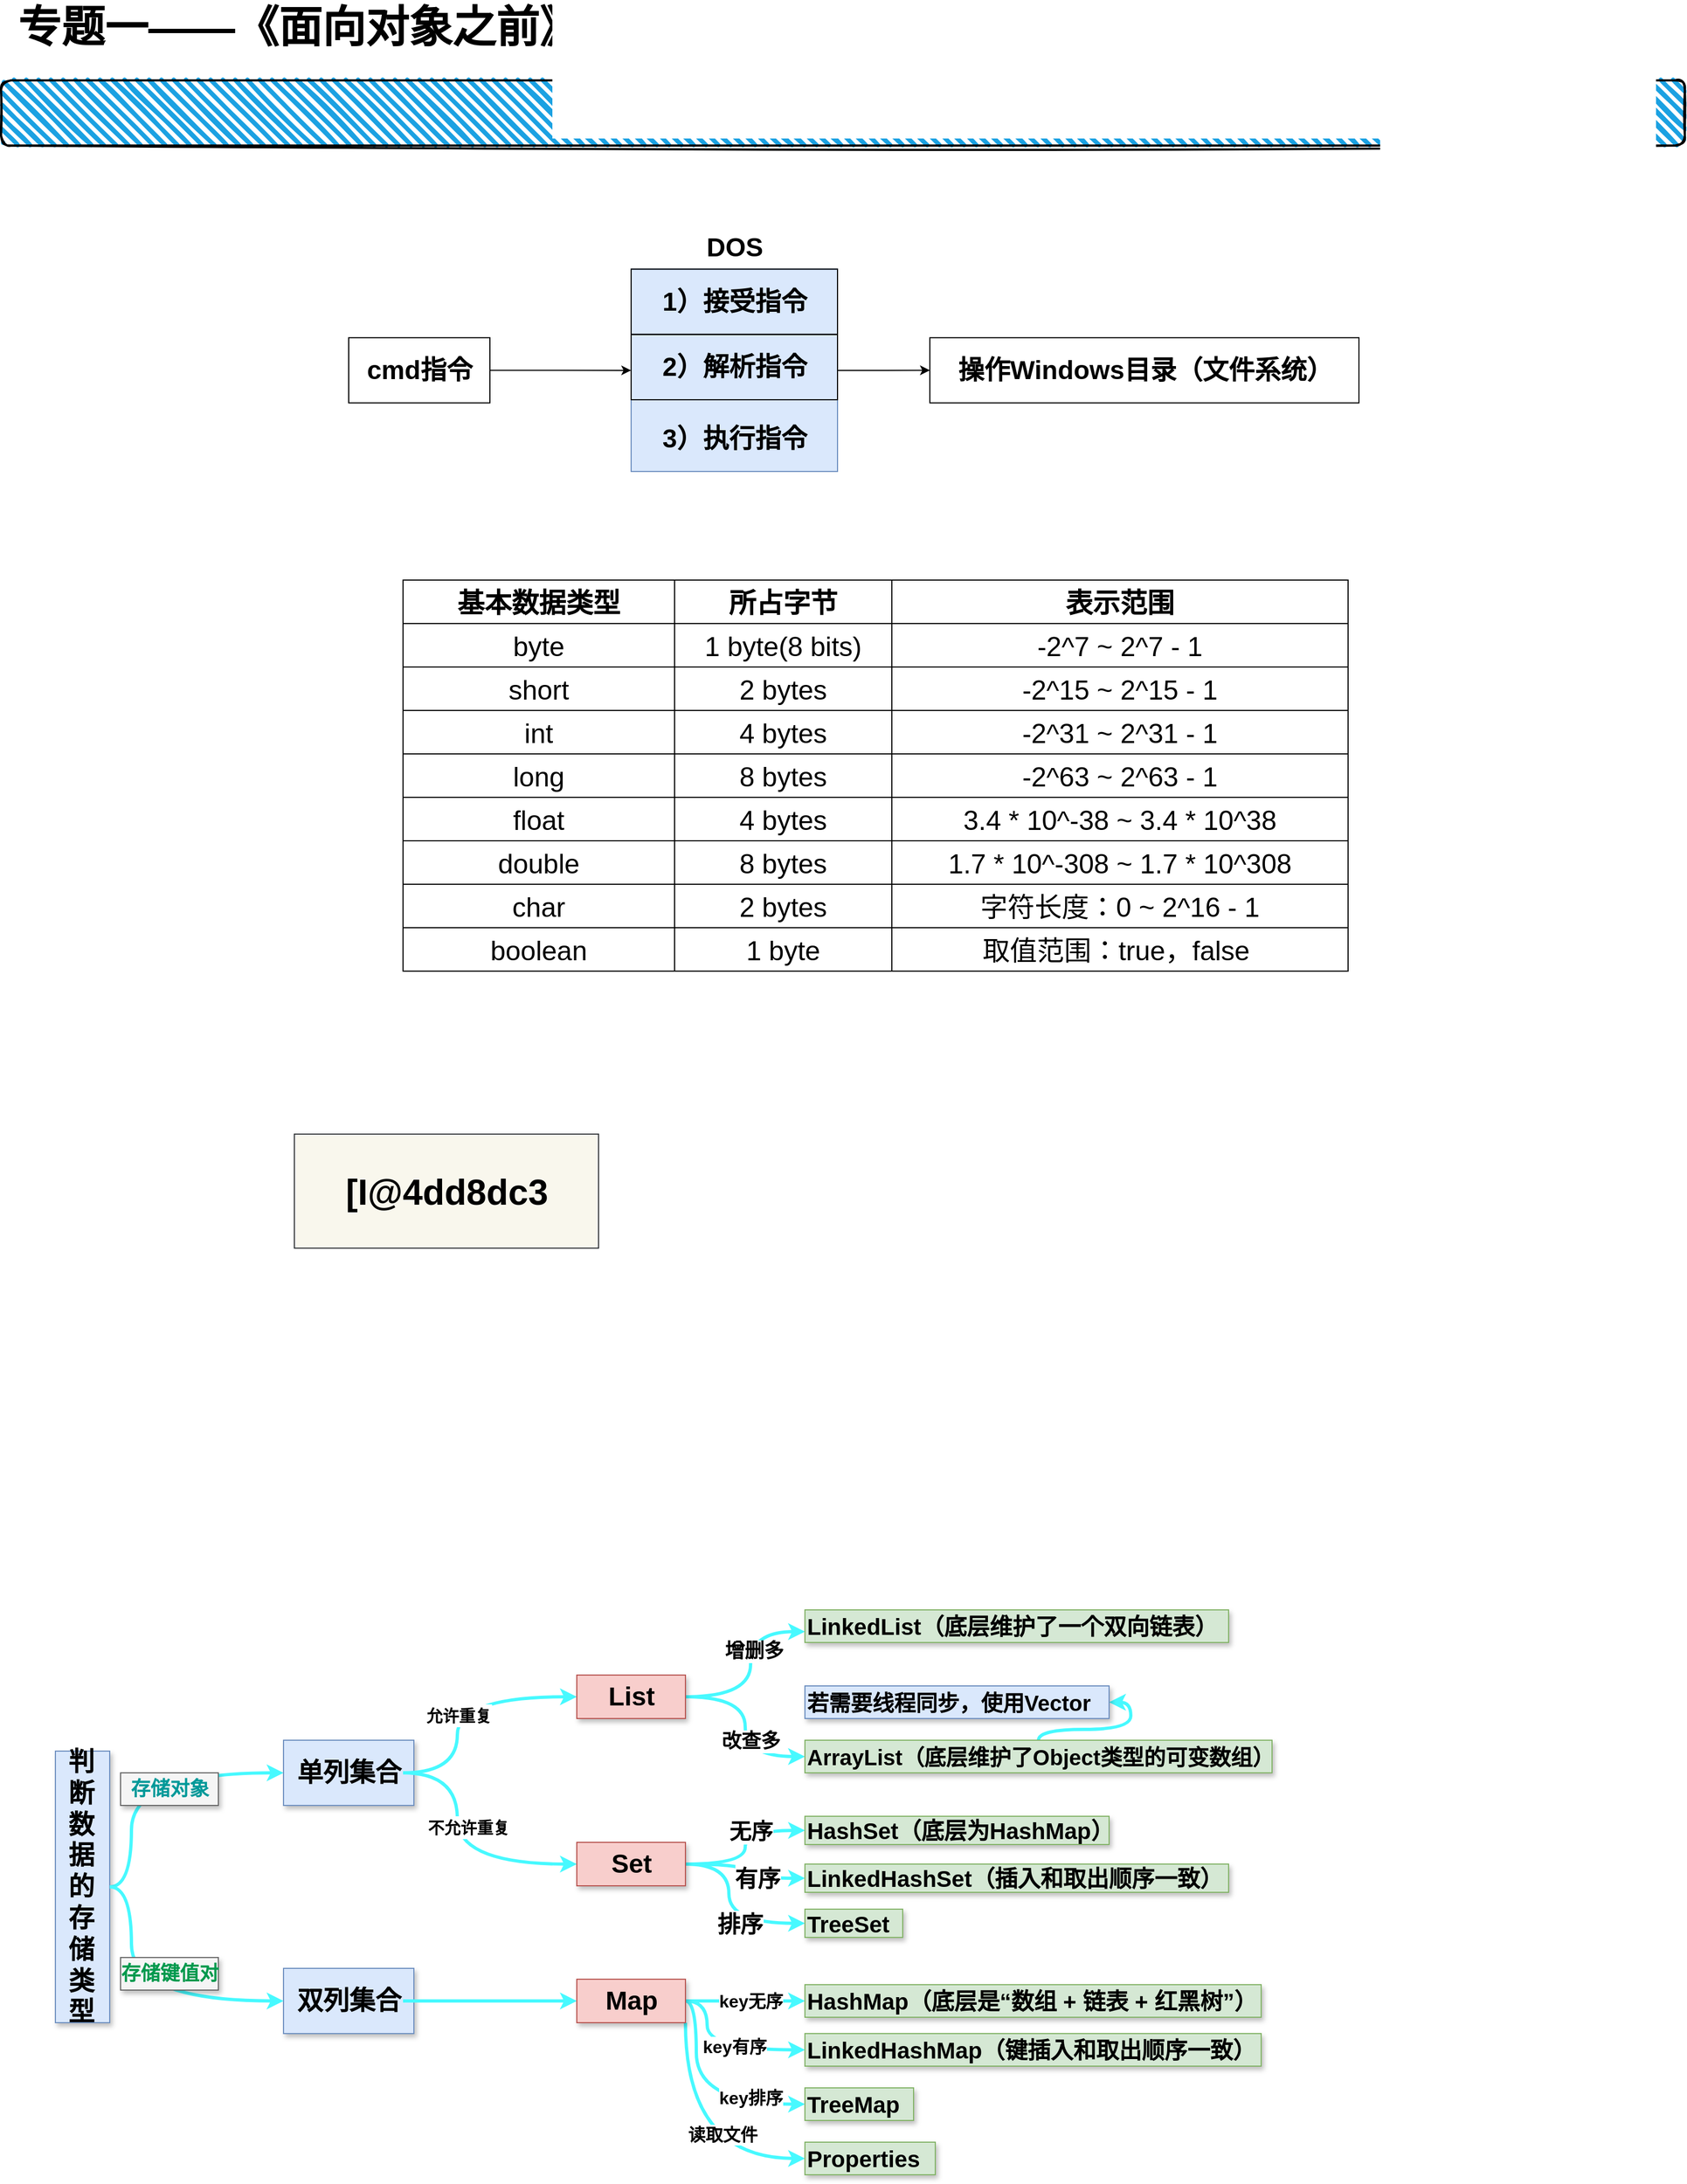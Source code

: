 <mxfile version="13.3.6" type="device"><diagram id="t_K1zktTjPIeY6mSEjCS" name="第 1 页"><mxGraphModel dx="1883" dy="1296" grid="0" gridSize="35" guides="1" tooltips="1" connect="1" arrows="1" fold="1" page="0" pageScale="1" pageWidth="1169" pageHeight="827" background="#ffffff" math="0" shadow="0"><root><mxCell id="0"/><mxCell id="1" parent="0"/><mxCell id="loKvxlCEwGzuTpM9QevA-4" value="" style="edgeStyle=orthogonalEdgeStyle;rounded=0;orthogonalLoop=1;jettySize=auto;html=1;" parent="1" source="loKvxlCEwGzuTpM9QevA-2" target="loKvxlCEwGzuTpM9QevA-3" edge="1"><mxGeometry relative="1" as="geometry"/></mxCell><mxCell id="loKvxlCEwGzuTpM9QevA-2" value="cmd指令" style="text;fillColor=none;html=1;fontSize=24;fontStyle=1;verticalAlign=middle;align=center;rounded=0;strokeColor=#000000;" parent="1" vertex="1"><mxGeometry x="50" y="246.88" width="130" height="60" as="geometry"/></mxCell><mxCell id="loKvxlCEwGzuTpM9QevA-14" value="" style="edgeStyle=orthogonalEdgeStyle;rounded=0;orthogonalLoop=1;jettySize=auto;html=1;" parent="1" source="loKvxlCEwGzuTpM9QevA-3" target="loKvxlCEwGzuTpM9QevA-13" edge="1"><mxGeometry relative="1" as="geometry"/></mxCell><mxCell id="loKvxlCEwGzuTpM9QevA-3" value="" style="text;fillColor=#dae8fc;html=1;fontSize=24;fontStyle=1;verticalAlign=middle;align=center;rounded=0;strokeColor=#6c8ebf;" parent="1" vertex="1"><mxGeometry x="310" y="183.75" width="190" height="186.25" as="geometry"/></mxCell><mxCell id="loKvxlCEwGzuTpM9QevA-13" value="操作Windows目录（文件系统）" style="text;fillColor=none;html=1;fontSize=24;fontStyle=1;verticalAlign=middle;align=center;rounded=0;strokeColor=#000000;" parent="1" vertex="1"><mxGeometry x="585" y="246.88" width="395" height="60" as="geometry"/></mxCell><mxCell id="loKvxlCEwGzuTpM9QevA-5" value="DOS" style="text;strokeColor=none;html=1;fontSize=24;fontStyle=1;verticalAlign=middle;align=center;rounded=0;labelBackgroundColor=#ffffff;" parent="1" vertex="1"><mxGeometry x="355" y="143.75" width="100" height="40" as="geometry"/></mxCell><mxCell id="loKvxlCEwGzuTpM9QevA-6" value="" style="rounded=0;whiteSpace=wrap;html=1;strokeColor=#000000;fillColor=none;" parent="1" vertex="1"><mxGeometry x="310" y="183.75" width="190" height="60" as="geometry"/></mxCell><mxCell id="loKvxlCEwGzuTpM9QevA-9" value="" style="rounded=0;whiteSpace=wrap;html=1;strokeColor=#000000;fillColor=none;" parent="1" vertex="1"><mxGeometry x="310" y="244" width="190" height="60" as="geometry"/></mxCell><mxCell id="loKvxlCEwGzuTpM9QevA-10" value="1）接受指令" style="text;strokeColor=none;html=1;fontSize=24;fontStyle=1;verticalAlign=middle;align=center;rounded=0;" parent="1" vertex="1"><mxGeometry x="330" y="193.75" width="150" height="40" as="geometry"/></mxCell><mxCell id="loKvxlCEwGzuTpM9QevA-11" value="2）解析指令" style="text;strokeColor=none;html=1;fontSize=24;fontStyle=1;verticalAlign=middle;align=center;rounded=0;" parent="1" vertex="1"><mxGeometry x="330" y="254" width="150" height="40" as="geometry"/></mxCell><mxCell id="loKvxlCEwGzuTpM9QevA-12" value="3）执行指令" style="text;strokeColor=none;html=1;fontSize=24;fontStyle=1;verticalAlign=middle;align=center;rounded=0;" parent="1" vertex="1"><mxGeometry x="330" y="320" width="150" height="40" as="geometry"/></mxCell><mxCell id="gzeoQ_sDqy0WENIaZlR--1" value="" style="rounded=1;whiteSpace=wrap;html=1;strokeWidth=2;fillWeight=4;hachureGap=8;hachureAngle=45;fillColor=#1ba1e2;sketch=1;labelBackgroundColor=#ffffff;" parent="1" vertex="1"><mxGeometry x="-270" y="10" width="1550" height="60" as="geometry"/></mxCell><mxCell id="gzeoQ_sDqy0WENIaZlR--2" value="专题一——《面向对象之前》" style="text;strokeColor=none;fillColor=none;html=1;fontSize=40;fontStyle=1;verticalAlign=middle;align=center;labelBackgroundColor=#ffffff;" parent="1" vertex="1"><mxGeometry x="-180" y="-60" width="370" height="40" as="geometry"/></mxCell><mxCell id="gzeoQ_sDqy0WENIaZlR--3" value="" style="shape=table;html=1;whiteSpace=wrap;startSize=0;container=1;collapsible=0;childLayout=tableLayout;fontSize=25;" parent="1" vertex="1"><mxGeometry x="100" y="470" width="870" height="360" as="geometry"/></mxCell><mxCell id="gzeoQ_sDqy0WENIaZlR--4" value="" style="shape=partialRectangle;html=1;whiteSpace=wrap;collapsible=0;dropTarget=0;pointerEvents=0;fillColor=none;top=0;left=0;bottom=0;right=0;points=[[0,0.5],[1,0.5]];portConstraint=eastwest;fontSize=25;" parent="gzeoQ_sDqy0WENIaZlR--3" vertex="1"><mxGeometry width="870" height="40" as="geometry"/></mxCell><mxCell id="gzeoQ_sDqy0WENIaZlR--5" value="基本数据类型" style="shape=partialRectangle;html=1;whiteSpace=wrap;connectable=0;overflow=hidden;fillColor=none;top=0;left=0;bottom=0;right=0;fontSize=25;fontStyle=1" parent="gzeoQ_sDqy0WENIaZlR--4" vertex="1"><mxGeometry width="250" height="40" as="geometry"/></mxCell><mxCell id="gzeoQ_sDqy0WENIaZlR--6" value="所占字节" style="shape=partialRectangle;html=1;whiteSpace=wrap;connectable=0;overflow=hidden;fillColor=none;top=0;left=0;bottom=0;right=0;fontSize=25;fontStyle=1" parent="gzeoQ_sDqy0WENIaZlR--4" vertex="1"><mxGeometry x="250" width="200" height="40" as="geometry"/></mxCell><mxCell id="gzeoQ_sDqy0WENIaZlR--7" value="表示范围" style="shape=partialRectangle;html=1;whiteSpace=wrap;connectable=0;overflow=hidden;fillColor=none;top=0;left=0;bottom=0;right=0;fontSize=25;fontStyle=1" parent="gzeoQ_sDqy0WENIaZlR--4" vertex="1"><mxGeometry x="450" width="420" height="40" as="geometry"/></mxCell><mxCell id="gzeoQ_sDqy0WENIaZlR--8" value="" style="shape=partialRectangle;html=1;whiteSpace=wrap;collapsible=0;dropTarget=0;pointerEvents=0;fillColor=none;top=0;left=0;bottom=0;right=0;points=[[0,0.5],[1,0.5]];portConstraint=eastwest;fontSize=25;" parent="gzeoQ_sDqy0WENIaZlR--3" vertex="1"><mxGeometry y="40" width="870" height="40" as="geometry"/></mxCell><mxCell id="gzeoQ_sDqy0WENIaZlR--9" value="byte" style="shape=partialRectangle;html=1;whiteSpace=wrap;connectable=0;overflow=hidden;fillColor=none;top=0;left=0;bottom=0;right=0;fontSize=25;" parent="gzeoQ_sDqy0WENIaZlR--8" vertex="1"><mxGeometry width="250" height="40" as="geometry"/></mxCell><mxCell id="gzeoQ_sDqy0WENIaZlR--10" value="1 byte(8 bits)" style="shape=partialRectangle;html=1;whiteSpace=wrap;connectable=0;overflow=hidden;fillColor=none;top=0;left=0;bottom=0;right=0;fontSize=25;" parent="gzeoQ_sDqy0WENIaZlR--8" vertex="1"><mxGeometry x="250" width="200" height="40" as="geometry"/></mxCell><mxCell id="gzeoQ_sDqy0WENIaZlR--11" value="-2^7 ~ 2^7 - 1" style="shape=partialRectangle;html=1;whiteSpace=wrap;connectable=0;overflow=hidden;fillColor=none;top=0;left=0;bottom=0;right=0;fontSize=25;" parent="gzeoQ_sDqy0WENIaZlR--8" vertex="1"><mxGeometry x="450" width="420" height="40" as="geometry"/></mxCell><mxCell id="gzeoQ_sDqy0WENIaZlR--12" value="" style="shape=partialRectangle;html=1;whiteSpace=wrap;collapsible=0;dropTarget=0;pointerEvents=0;fillColor=none;top=0;left=0;bottom=0;right=0;points=[[0,0.5],[1,0.5]];portConstraint=eastwest;fontSize=25;" parent="gzeoQ_sDqy0WENIaZlR--3" vertex="1"><mxGeometry y="80" width="870" height="40" as="geometry"/></mxCell><mxCell id="gzeoQ_sDqy0WENIaZlR--13" value="short" style="shape=partialRectangle;html=1;whiteSpace=wrap;connectable=0;overflow=hidden;fillColor=none;top=0;left=0;bottom=0;right=0;fontSize=25;" parent="gzeoQ_sDqy0WENIaZlR--12" vertex="1"><mxGeometry width="250" height="40" as="geometry"/></mxCell><mxCell id="gzeoQ_sDqy0WENIaZlR--14" value="2 bytes" style="shape=partialRectangle;html=1;whiteSpace=wrap;connectable=0;overflow=hidden;fillColor=none;top=0;left=0;bottom=0;right=0;fontSize=25;" parent="gzeoQ_sDqy0WENIaZlR--12" vertex="1"><mxGeometry x="250" width="200" height="40" as="geometry"/></mxCell><mxCell id="gzeoQ_sDqy0WENIaZlR--15" value="&lt;span&gt;-2^15 ~ 2^15 - 1&lt;/span&gt;" style="shape=partialRectangle;html=1;whiteSpace=wrap;connectable=0;overflow=hidden;fillColor=none;top=0;left=0;bottom=0;right=0;fontSize=25;" parent="gzeoQ_sDqy0WENIaZlR--12" vertex="1"><mxGeometry x="450" width="420" height="40" as="geometry"/></mxCell><mxCell id="gzeoQ_sDqy0WENIaZlR--16" value="" style="shape=partialRectangle;html=1;whiteSpace=wrap;collapsible=0;dropTarget=0;pointerEvents=0;fillColor=none;top=0;left=0;bottom=0;right=0;points=[[0,0.5],[1,0.5]];portConstraint=eastwest;fontSize=25;" parent="gzeoQ_sDqy0WENIaZlR--3" vertex="1"><mxGeometry y="120" width="870" height="40" as="geometry"/></mxCell><mxCell id="gzeoQ_sDqy0WENIaZlR--17" value="int" style="shape=partialRectangle;html=1;whiteSpace=wrap;connectable=0;overflow=hidden;fillColor=none;top=0;left=0;bottom=0;right=0;fontSize=25;" parent="gzeoQ_sDqy0WENIaZlR--16" vertex="1"><mxGeometry width="250" height="40" as="geometry"/></mxCell><mxCell id="gzeoQ_sDqy0WENIaZlR--18" value="4 bytes" style="shape=partialRectangle;html=1;whiteSpace=wrap;connectable=0;overflow=hidden;fillColor=none;top=0;left=0;bottom=0;right=0;fontSize=25;" parent="gzeoQ_sDqy0WENIaZlR--16" vertex="1"><mxGeometry x="250" width="200" height="40" as="geometry"/></mxCell><mxCell id="gzeoQ_sDqy0WENIaZlR--19" value="&lt;span&gt;-2^31 ~ 2^31 - 1&lt;/span&gt;" style="shape=partialRectangle;html=1;whiteSpace=wrap;connectable=0;overflow=hidden;fillColor=none;top=0;left=0;bottom=0;right=0;fontSize=25;" parent="gzeoQ_sDqy0WENIaZlR--16" vertex="1"><mxGeometry x="450" width="420" height="40" as="geometry"/></mxCell><mxCell id="gzeoQ_sDqy0WENIaZlR--20" value="" style="shape=partialRectangle;html=1;whiteSpace=wrap;collapsible=0;dropTarget=0;pointerEvents=0;fillColor=none;top=0;left=0;bottom=0;right=0;points=[[0,0.5],[1,0.5]];portConstraint=eastwest;fontSize=25;" parent="gzeoQ_sDqy0WENIaZlR--3" vertex="1"><mxGeometry y="160" width="870" height="40" as="geometry"/></mxCell><mxCell id="gzeoQ_sDqy0WENIaZlR--21" value="long" style="shape=partialRectangle;html=1;whiteSpace=wrap;connectable=0;overflow=hidden;fillColor=none;top=0;left=0;bottom=0;right=0;fontSize=25;" parent="gzeoQ_sDqy0WENIaZlR--20" vertex="1"><mxGeometry width="250" height="40" as="geometry"/></mxCell><mxCell id="gzeoQ_sDqy0WENIaZlR--22" value="8 bytes" style="shape=partialRectangle;html=1;whiteSpace=wrap;connectable=0;overflow=hidden;fillColor=none;top=0;left=0;bottom=0;right=0;fontSize=25;" parent="gzeoQ_sDqy0WENIaZlR--20" vertex="1"><mxGeometry x="250" width="200" height="40" as="geometry"/></mxCell><mxCell id="gzeoQ_sDqy0WENIaZlR--23" value="&lt;span&gt;-2^63 ~ 2^63 - 1&lt;/span&gt;" style="shape=partialRectangle;html=1;whiteSpace=wrap;connectable=0;overflow=hidden;fillColor=none;top=0;left=0;bottom=0;right=0;fontSize=25;" parent="gzeoQ_sDqy0WENIaZlR--20" vertex="1"><mxGeometry x="450" width="420" height="40" as="geometry"/></mxCell><mxCell id="gzeoQ_sDqy0WENIaZlR--24" value="" style="shape=partialRectangle;html=1;whiteSpace=wrap;collapsible=0;dropTarget=0;pointerEvents=0;fillColor=none;top=0;left=0;bottom=0;right=0;points=[[0,0.5],[1,0.5]];portConstraint=eastwest;fontSize=25;" parent="gzeoQ_sDqy0WENIaZlR--3" vertex="1"><mxGeometry y="200" width="870" height="40" as="geometry"/></mxCell><mxCell id="gzeoQ_sDqy0WENIaZlR--25" value="float" style="shape=partialRectangle;html=1;whiteSpace=wrap;connectable=0;overflow=hidden;fillColor=none;top=0;left=0;bottom=0;right=0;fontSize=25;" parent="gzeoQ_sDqy0WENIaZlR--24" vertex="1"><mxGeometry width="250" height="40" as="geometry"/></mxCell><mxCell id="gzeoQ_sDqy0WENIaZlR--26" value="4 bytes" style="shape=partialRectangle;html=1;whiteSpace=wrap;connectable=0;overflow=hidden;fillColor=none;top=0;left=0;bottom=0;right=0;fontSize=25;" parent="gzeoQ_sDqy0WENIaZlR--24" vertex="1"><mxGeometry x="250" width="200" height="40" as="geometry"/></mxCell><mxCell id="gzeoQ_sDqy0WENIaZlR--27" value="&lt;span&gt;3.4 * 10^-38 ~ 3.4 * 10^38&lt;/span&gt;" style="shape=partialRectangle;html=1;whiteSpace=wrap;connectable=0;overflow=hidden;fillColor=none;top=0;left=0;bottom=0;right=0;fontSize=25;" parent="gzeoQ_sDqy0WENIaZlR--24" vertex="1"><mxGeometry x="450" width="420" height="40" as="geometry"/></mxCell><mxCell id="gzeoQ_sDqy0WENIaZlR--28" value="" style="shape=partialRectangle;html=1;whiteSpace=wrap;collapsible=0;dropTarget=0;pointerEvents=0;fillColor=none;top=0;left=0;bottom=0;right=0;points=[[0,0.5],[1,0.5]];portConstraint=eastwest;fontSize=25;" parent="gzeoQ_sDqy0WENIaZlR--3" vertex="1"><mxGeometry y="240" width="870" height="40" as="geometry"/></mxCell><mxCell id="gzeoQ_sDqy0WENIaZlR--29" value="double" style="shape=partialRectangle;html=1;whiteSpace=wrap;connectable=0;overflow=hidden;fillColor=none;top=0;left=0;bottom=0;right=0;fontSize=25;" parent="gzeoQ_sDqy0WENIaZlR--28" vertex="1"><mxGeometry width="250" height="40" as="geometry"/></mxCell><mxCell id="gzeoQ_sDqy0WENIaZlR--30" value="8 bytes" style="shape=partialRectangle;html=1;whiteSpace=wrap;connectable=0;overflow=hidden;fillColor=none;top=0;left=0;bottom=0;right=0;fontSize=25;" parent="gzeoQ_sDqy0WENIaZlR--28" vertex="1"><mxGeometry x="250" width="200" height="40" as="geometry"/></mxCell><mxCell id="gzeoQ_sDqy0WENIaZlR--31" value="&lt;span&gt;1.7 * 10^-308 ~ 1.7 * 10^308&lt;/span&gt;" style="shape=partialRectangle;html=1;whiteSpace=wrap;connectable=0;overflow=hidden;fillColor=none;top=0;left=0;bottom=0;right=0;fontSize=25;" parent="gzeoQ_sDqy0WENIaZlR--28" vertex="1"><mxGeometry x="450" width="420" height="40" as="geometry"/></mxCell><mxCell id="gzeoQ_sDqy0WENIaZlR--32" value="" style="shape=partialRectangle;html=1;whiteSpace=wrap;collapsible=0;dropTarget=0;pointerEvents=0;fillColor=none;top=0;left=0;bottom=0;right=0;points=[[0,0.5],[1,0.5]];portConstraint=eastwest;fontSize=25;" parent="gzeoQ_sDqy0WENIaZlR--3" vertex="1"><mxGeometry y="280" width="870" height="40" as="geometry"/></mxCell><mxCell id="gzeoQ_sDqy0WENIaZlR--33" value="char" style="shape=partialRectangle;html=1;whiteSpace=wrap;connectable=0;overflow=hidden;fillColor=none;top=0;left=0;bottom=0;right=0;fontSize=25;" parent="gzeoQ_sDqy0WENIaZlR--32" vertex="1"><mxGeometry width="250" height="40" as="geometry"/></mxCell><mxCell id="gzeoQ_sDqy0WENIaZlR--34" value="2 bytes" style="shape=partialRectangle;html=1;whiteSpace=wrap;connectable=0;overflow=hidden;fillColor=none;top=0;left=0;bottom=0;right=0;fontSize=25;" parent="gzeoQ_sDqy0WENIaZlR--32" vertex="1"><mxGeometry x="250" width="200" height="40" as="geometry"/></mxCell><mxCell id="gzeoQ_sDqy0WENIaZlR--35" value="&lt;span&gt;字符长度：0 ~ 2^16 - 1&lt;/span&gt;" style="shape=partialRectangle;html=1;whiteSpace=wrap;connectable=0;overflow=hidden;fillColor=none;top=0;left=0;bottom=0;right=0;fontSize=25;" parent="gzeoQ_sDqy0WENIaZlR--32" vertex="1"><mxGeometry x="450" width="420" height="40" as="geometry"/></mxCell><mxCell id="gzeoQ_sDqy0WENIaZlR--36" value="" style="shape=partialRectangle;html=1;whiteSpace=wrap;collapsible=0;dropTarget=0;pointerEvents=0;fillColor=none;top=0;left=0;bottom=0;right=0;points=[[0,0.5],[1,0.5]];portConstraint=eastwest;fontSize=25;" parent="gzeoQ_sDqy0WENIaZlR--3" vertex="1"><mxGeometry y="320" width="870" height="40" as="geometry"/></mxCell><mxCell id="gzeoQ_sDqy0WENIaZlR--37" value="boolean" style="shape=partialRectangle;html=1;whiteSpace=wrap;connectable=0;overflow=hidden;fillColor=none;top=0;left=0;bottom=0;right=0;fontSize=25;" parent="gzeoQ_sDqy0WENIaZlR--36" vertex="1"><mxGeometry width="250" height="40" as="geometry"/></mxCell><mxCell id="gzeoQ_sDqy0WENIaZlR--38" value="1 byte" style="shape=partialRectangle;html=1;whiteSpace=wrap;connectable=0;overflow=hidden;fillColor=none;top=0;left=0;bottom=0;right=0;fontSize=25;" parent="gzeoQ_sDqy0WENIaZlR--36" vertex="1"><mxGeometry x="250" width="200" height="40" as="geometry"/></mxCell><mxCell id="gzeoQ_sDqy0WENIaZlR--39" value="&lt;span&gt;取值范围：true，false&amp;nbsp;&lt;/span&gt;" style="shape=partialRectangle;html=1;whiteSpace=wrap;connectable=0;overflow=hidden;fillColor=none;top=0;left=0;bottom=0;right=0;fontSize=25;" parent="gzeoQ_sDqy0WENIaZlR--36" vertex="1"><mxGeometry x="450" width="420" height="40" as="geometry"/></mxCell><mxCell id="YrCEO7O0D5PKRNsaaQR6-1" value="[I@4dd8dc3" style="text;strokeColor=#36393d;fillColor=#f9f7ed;html=1;fontSize=33;fontStyle=1;verticalAlign=middle;align=center;" parent="1" vertex="1"><mxGeometry y="980" width="280" height="105" as="geometry"/></mxCell><mxCell id="eMYeirlNvyWO3QGtrl-h-1" style="edgeStyle=orthogonalEdgeStyle;rounded=0;orthogonalLoop=1;jettySize=auto;html=1;entryX=0;entryY=0.5;entryDx=0;entryDy=0;curved=1;strokeColor=#47F9FF;strokeWidth=3;" edge="1" parent="1" source="eMYeirlNvyWO3QGtrl-h-2" target="eMYeirlNvyWO3QGtrl-h-3"><mxGeometry relative="1" as="geometry"><Array as="points"><mxPoint x="-150" y="1673"/><mxPoint x="-150" y="1568"/></Array></mxGeometry></mxCell><mxCell id="eMYeirlNvyWO3QGtrl-h-2" value="" style="rounded=0;whiteSpace=wrap;html=1;fillColor=#dae8fc;strokeColor=#6c8ebf;shadow=1;" vertex="1" parent="1"><mxGeometry x="-220" y="1548" width="50" height="250" as="geometry"/></mxCell><mxCell id="eMYeirlNvyWO3QGtrl-h-3" value="" style="rounded=0;whiteSpace=wrap;html=1;fillColor=#dae8fc;strokeColor=#6c8ebf;shadow=1;" vertex="1" parent="1"><mxGeometry x="-10" y="1538" width="120" height="60" as="geometry"/></mxCell><mxCell id="eMYeirlNvyWO3QGtrl-h-4" value="" style="rounded=0;whiteSpace=wrap;html=1;fillColor=#dae8fc;strokeColor=#6c8ebf;shadow=1;" vertex="1" parent="1"><mxGeometry x="-10" y="1748" width="120" height="60" as="geometry"/></mxCell><mxCell id="eMYeirlNvyWO3QGtrl-h-5" value="&lt;font color=&quot;#009999&quot;&gt;存储对象&lt;/font&gt;" style="text;html=1;fontSize=18;fontStyle=1;verticalAlign=middle;align=center;shadow=1;fillColor=#f5f5f5;strokeColor=#666666;fontColor=#333333;" vertex="1" parent="1"><mxGeometry x="-160" y="1568" width="90" height="30" as="geometry"/></mxCell><mxCell id="eMYeirlNvyWO3QGtrl-h-6" value="" style="edgeStyle=orthogonalEdgeStyle;curved=1;rounded=0;orthogonalLoop=1;jettySize=auto;html=1;strokeColor=#47F9FF;strokeWidth=3;fontSize=18;" edge="1" parent="1" source="eMYeirlNvyWO3QGtrl-h-7" target="eMYeirlNvyWO3QGtrl-h-16"><mxGeometry relative="1" as="geometry"/></mxCell><mxCell id="eMYeirlNvyWO3QGtrl-h-7" value="双列集合" style="text;strokeColor=none;fillColor=none;html=1;fontSize=24;fontStyle=1;verticalAlign=middle;align=center;shadow=1;" vertex="1" parent="1"><mxGeometry y="1758" width="100" height="40" as="geometry"/></mxCell><mxCell id="eMYeirlNvyWO3QGtrl-h-8" value="" style="edgeStyle=orthogonalEdgeStyle;curved=1;rounded=0;orthogonalLoop=1;jettySize=auto;html=1;strokeColor=#47F9FF;strokeWidth=3;fontSize=15;" edge="1" parent="1" source="eMYeirlNvyWO3QGtrl-h-16" target="eMYeirlNvyWO3QGtrl-h-17"><mxGeometry relative="1" as="geometry"/></mxCell><mxCell id="eMYeirlNvyWO3QGtrl-h-9" value="key无序" style="edgeLabel;html=1;align=center;verticalAlign=middle;resizable=0;points=[];fontSize=16;fontStyle=1" vertex="1" connectable="0" parent="eMYeirlNvyWO3QGtrl-h-8"><mxGeometry x="0.175" y="3" relative="1" as="geometry"><mxPoint x="-5" y="3" as="offset"/></mxGeometry></mxCell><mxCell id="eMYeirlNvyWO3QGtrl-h-10" style="edgeStyle=orthogonalEdgeStyle;curved=1;rounded=0;orthogonalLoop=1;jettySize=auto;html=1;entryX=0;entryY=0.5;entryDx=0;entryDy=0;strokeColor=#47F9FF;strokeWidth=3;fontSize=21;" edge="1" parent="1" source="eMYeirlNvyWO3QGtrl-h-16" target="eMYeirlNvyWO3QGtrl-h-46"><mxGeometry relative="1" as="geometry"><Array as="points"><mxPoint x="380" y="1778"/><mxPoint x="380" y="1823"/></Array></mxGeometry></mxCell><mxCell id="eMYeirlNvyWO3QGtrl-h-11" value="key有序" style="edgeLabel;html=1;align=center;verticalAlign=middle;resizable=0;points=[];fontSize=16;fontStyle=1" vertex="1" connectable="0" parent="eMYeirlNvyWO3QGtrl-h-10"><mxGeometry x="0.156" y="3" relative="1" as="geometry"><mxPoint as="offset"/></mxGeometry></mxCell><mxCell id="eMYeirlNvyWO3QGtrl-h-12" style="edgeStyle=orthogonalEdgeStyle;curved=1;rounded=0;orthogonalLoop=1;jettySize=auto;html=1;entryX=0;entryY=0.5;entryDx=0;entryDy=0;strokeColor=#47F9FF;strokeWidth=3;fontSize=16;" edge="1" parent="1" source="eMYeirlNvyWO3QGtrl-h-16" target="eMYeirlNvyWO3QGtrl-h-47"><mxGeometry relative="1" as="geometry"><Array as="points"><mxPoint x="370" y="1778"/><mxPoint x="370" y="1873"/></Array></mxGeometry></mxCell><mxCell id="eMYeirlNvyWO3QGtrl-h-13" value="key排序" style="edgeLabel;html=1;align=center;verticalAlign=middle;resizable=0;points=[];fontSize=16;fontStyle=1" vertex="1" connectable="0" parent="eMYeirlNvyWO3QGtrl-h-12"><mxGeometry x="0.362" y="6" relative="1" as="geometry"><mxPoint x="15" as="offset"/></mxGeometry></mxCell><mxCell id="eMYeirlNvyWO3QGtrl-h-14" style="edgeStyle=orthogonalEdgeStyle;curved=1;rounded=0;orthogonalLoop=1;jettySize=auto;html=1;entryX=0;entryY=0.5;entryDx=0;entryDy=0;strokeColor=#47F9FF;strokeWidth=3;fontSize=16;" edge="1" parent="1" source="eMYeirlNvyWO3QGtrl-h-16" target="eMYeirlNvyWO3QGtrl-h-48"><mxGeometry relative="1" as="geometry"><Array as="points"><mxPoint x="360" y="1923"/></Array></mxGeometry></mxCell><mxCell id="eMYeirlNvyWO3QGtrl-h-15" value="读取文件" style="edgeLabel;html=1;align=center;verticalAlign=middle;resizable=0;points=[];fontSize=16;fontStyle=1" vertex="1" connectable="0" parent="eMYeirlNvyWO3QGtrl-h-14"><mxGeometry x="-0.123" y="34" relative="1" as="geometry"><mxPoint as="offset"/></mxGeometry></mxCell><mxCell id="eMYeirlNvyWO3QGtrl-h-16" value="Map" style="text;strokeColor=#b85450;fillColor=#f8cecc;html=1;fontSize=24;fontStyle=1;verticalAlign=middle;align=center;shadow=1;" vertex="1" parent="1"><mxGeometry x="260" y="1758" width="100" height="40" as="geometry"/></mxCell><mxCell id="eMYeirlNvyWO3QGtrl-h-17" value="HashMap（底层是“数组 + 链表 + 红黑树”）" style="text;strokeColor=#82b366;fillColor=#d5e8d4;html=1;fontSize=21;fontStyle=1;verticalAlign=middle;align=left;shadow=1;" vertex="1" parent="1"><mxGeometry x="470" y="1763" width="420" height="30" as="geometry"/></mxCell><mxCell id="eMYeirlNvyWO3QGtrl-h-18" style="edgeStyle=orthogonalEdgeStyle;curved=1;rounded=0;orthogonalLoop=1;jettySize=auto;html=1;entryX=0;entryY=0.5;entryDx=0;entryDy=0;strokeColor=#47F9FF;strokeWidth=3;" edge="1" parent="1" source="eMYeirlNvyWO3QGtrl-h-19" target="eMYeirlNvyWO3QGtrl-h-4"><mxGeometry relative="1" as="geometry"><Array as="points"><mxPoint x="-150" y="1673"/><mxPoint x="-150" y="1778"/></Array></mxGeometry></mxCell><mxCell id="eMYeirlNvyWO3QGtrl-h-19" value="判断数据的存储类型" style="text;strokeColor=none;fillColor=none;html=1;fontSize=24;fontStyle=1;verticalAlign=middle;align=left;shadow=1;whiteSpace=wrap;" vertex="1" parent="1"><mxGeometry x="-210" y="1652.5" width="40" height="41" as="geometry"/></mxCell><mxCell id="eMYeirlNvyWO3QGtrl-h-20" value="&lt;font color=&quot;#00994d&quot;&gt;存储键值对&lt;/font&gt;" style="text;html=1;fontSize=18;fontStyle=1;verticalAlign=middle;align=center;shadow=1;fillColor=#f5f5f5;strokeColor=#666666;fontColor=#333333;" vertex="1" parent="1"><mxGeometry x="-160" y="1738" width="90" height="30" as="geometry"/></mxCell><mxCell id="eMYeirlNvyWO3QGtrl-h-21" value="" style="edgeStyle=orthogonalEdgeStyle;curved=1;rounded=0;orthogonalLoop=1;jettySize=auto;html=1;strokeColor=#47F9FF;strokeWidth=3;fontSize=18;" edge="1" parent="1" source="eMYeirlNvyWO3QGtrl-h-25" target="eMYeirlNvyWO3QGtrl-h-30"><mxGeometry relative="1" as="geometry"><Array as="points"><mxPoint x="150" y="1568"/><mxPoint x="150" y="1498"/></Array></mxGeometry></mxCell><mxCell id="eMYeirlNvyWO3QGtrl-h-22" value="&lt;font style=&quot;font-size: 15px&quot;&gt;&lt;b&gt;允许重复&lt;/b&gt;&lt;/font&gt;" style="edgeLabel;html=1;align=center;verticalAlign=middle;resizable=0;points=[];fontSize=18;" vertex="1" connectable="0" parent="eMYeirlNvyWO3QGtrl-h-21"><mxGeometry x="-0.274" y="10" relative="1" as="geometry"><mxPoint x="11" y="-20" as="offset"/></mxGeometry></mxCell><mxCell id="eMYeirlNvyWO3QGtrl-h-23" style="edgeStyle=orthogonalEdgeStyle;curved=1;rounded=0;orthogonalLoop=1;jettySize=auto;html=1;strokeColor=#47F9FF;strokeWidth=3;fontSize=18;" edge="1" parent="1" source="eMYeirlNvyWO3QGtrl-h-25" target="eMYeirlNvyWO3QGtrl-h-38"><mxGeometry relative="1" as="geometry"><Array as="points"><mxPoint x="150" y="1568"/><mxPoint x="150" y="1652"/></Array></mxGeometry></mxCell><mxCell id="eMYeirlNvyWO3QGtrl-h-24" value="&lt;font style=&quot;font-size: 15px&quot;&gt;&lt;b&gt;不允许重复&lt;/b&gt;&lt;/font&gt;" style="edgeLabel;html=1;align=center;verticalAlign=middle;resizable=0;points=[];fontSize=18;" vertex="1" connectable="0" parent="eMYeirlNvyWO3QGtrl-h-23"><mxGeometry x="0.242" y="10" relative="1" as="geometry"><mxPoint x="-8" y="-24" as="offset"/></mxGeometry></mxCell><mxCell id="eMYeirlNvyWO3QGtrl-h-25" value="单列集合" style="text;strokeColor=none;fillColor=none;html=1;fontSize=24;fontStyle=1;verticalAlign=middle;align=center;shadow=1;" vertex="1" parent="1"><mxGeometry y="1548" width="100" height="40" as="geometry"/></mxCell><mxCell id="eMYeirlNvyWO3QGtrl-h-26" value="" style="edgeStyle=orthogonalEdgeStyle;curved=1;rounded=0;orthogonalLoop=1;jettySize=auto;html=1;strokeColor=#47F9FF;strokeWidth=3;fontSize=18;" edge="1" parent="1" source="eMYeirlNvyWO3QGtrl-h-30" target="eMYeirlNvyWO3QGtrl-h-31"><mxGeometry relative="1" as="geometry"><Array as="points"><mxPoint x="420" y="1498"/><mxPoint x="420" y="1438"/></Array></mxGeometry></mxCell><mxCell id="eMYeirlNvyWO3QGtrl-h-27" value="&lt;b&gt;增删多&lt;/b&gt;" style="edgeLabel;html=1;align=center;verticalAlign=middle;resizable=0;points=[];fontSize=18;" vertex="1" connectable="0" parent="eMYeirlNvyWO3QGtrl-h-26"><mxGeometry x="0.204" y="-3" relative="1" as="geometry"><mxPoint as="offset"/></mxGeometry></mxCell><mxCell id="eMYeirlNvyWO3QGtrl-h-28" style="edgeStyle=orthogonalEdgeStyle;curved=1;rounded=0;orthogonalLoop=1;jettySize=auto;html=1;entryX=0;entryY=0.5;entryDx=0;entryDy=0;strokeColor=#47F9FF;strokeWidth=3;fontSize=18;" edge="1" parent="1" source="eMYeirlNvyWO3QGtrl-h-30" target="eMYeirlNvyWO3QGtrl-h-42"><mxGeometry relative="1" as="geometry"/></mxCell><mxCell id="eMYeirlNvyWO3QGtrl-h-29" value="&lt;b&gt;改查多&lt;/b&gt;" style="edgeLabel;html=1;align=center;verticalAlign=middle;resizable=0;points=[];fontSize=18;" vertex="1" connectable="0" parent="eMYeirlNvyWO3QGtrl-h-28"><mxGeometry x="0.14" y="1" relative="1" as="geometry"><mxPoint x="4" y="2" as="offset"/></mxGeometry></mxCell><mxCell id="eMYeirlNvyWO3QGtrl-h-30" value="List" style="text;strokeColor=#b85450;fillColor=#f8cecc;html=1;fontSize=24;fontStyle=1;verticalAlign=middle;align=center;shadow=1;" vertex="1" parent="1"><mxGeometry x="260" y="1478" width="100" height="40" as="geometry"/></mxCell><mxCell id="eMYeirlNvyWO3QGtrl-h-31" value="LinkedList（底层维护了一个双向链表）" style="text;strokeColor=#82b366;fillColor=#d5e8d4;html=1;fontSize=21;fontStyle=1;verticalAlign=middle;align=left;shadow=1;" vertex="1" parent="1"><mxGeometry x="470" y="1418" width="390" height="30" as="geometry"/></mxCell><mxCell id="eMYeirlNvyWO3QGtrl-h-32" value="" style="edgeStyle=orthogonalEdgeStyle;curved=1;rounded=0;orthogonalLoop=1;jettySize=auto;html=1;strokeColor=#47F9FF;strokeWidth=3;fontSize=20;" edge="1" parent="1" source="eMYeirlNvyWO3QGtrl-h-38" target="eMYeirlNvyWO3QGtrl-h-39"><mxGeometry relative="1" as="geometry"/></mxCell><mxCell id="eMYeirlNvyWO3QGtrl-h-33" value="&lt;b&gt;无序&lt;/b&gt;" style="edgeLabel;html=1;align=center;verticalAlign=middle;resizable=0;points=[];fontSize=20;" vertex="1" connectable="0" parent="eMYeirlNvyWO3QGtrl-h-32"><mxGeometry x="-0.24" y="2" relative="1" as="geometry"><mxPoint x="6" y="-29" as="offset"/></mxGeometry></mxCell><mxCell id="eMYeirlNvyWO3QGtrl-h-34" style="edgeStyle=orthogonalEdgeStyle;curved=1;rounded=0;orthogonalLoop=1;jettySize=auto;html=1;strokeColor=#47F9FF;strokeWidth=3;fontSize=21;fontStyle=1" edge="1" parent="1" source="eMYeirlNvyWO3QGtrl-h-38" target="eMYeirlNvyWO3QGtrl-h-44"><mxGeometry relative="1" as="geometry"/></mxCell><mxCell id="eMYeirlNvyWO3QGtrl-h-35" value="&lt;b&gt;有序&lt;/b&gt;" style="edgeLabel;html=1;align=center;verticalAlign=middle;resizable=0;points=[];fontSize=21;" vertex="1" connectable="0" parent="eMYeirlNvyWO3QGtrl-h-34"><mxGeometry x="0.435" y="3" relative="1" as="geometry"><mxPoint x="-10" y="3" as="offset"/></mxGeometry></mxCell><mxCell id="eMYeirlNvyWO3QGtrl-h-36" style="edgeStyle=orthogonalEdgeStyle;curved=1;rounded=0;orthogonalLoop=1;jettySize=auto;html=1;entryX=0;entryY=0.5;entryDx=0;entryDy=0;strokeColor=#47F9FF;strokeWidth=3;fontSize=21;" edge="1" parent="1" source="eMYeirlNvyWO3QGtrl-h-38" target="eMYeirlNvyWO3QGtrl-h-45"><mxGeometry relative="1" as="geometry"><Array as="points"><mxPoint x="400" y="1652"/><mxPoint x="400" y="1707"/></Array></mxGeometry></mxCell><mxCell id="eMYeirlNvyWO3QGtrl-h-37" value="排序" style="edgeLabel;html=1;align=center;verticalAlign=middle;resizable=0;points=[];fontSize=21;fontStyle=1" vertex="1" connectable="0" parent="eMYeirlNvyWO3QGtrl-h-36"><mxGeometry x="0.321" y="8" relative="1" as="geometry"><mxPoint x="-4.5" y="8" as="offset"/></mxGeometry></mxCell><mxCell id="eMYeirlNvyWO3QGtrl-h-38" value="Set" style="text;strokeColor=#b85450;fillColor=#f8cecc;html=1;fontSize=24;fontStyle=1;verticalAlign=middle;align=center;shadow=1;" vertex="1" parent="1"><mxGeometry x="260" y="1632" width="100" height="40" as="geometry"/></mxCell><mxCell id="eMYeirlNvyWO3QGtrl-h-39" value="HashSet（底层为HashMap）" style="text;strokeColor=#82b366;fillColor=#d5e8d4;html=1;fontSize=21;fontStyle=1;verticalAlign=middle;align=left;shadow=1;" vertex="1" parent="1"><mxGeometry x="470" y="1608" width="280" height="26" as="geometry"/></mxCell><mxCell id="eMYeirlNvyWO3QGtrl-h-41" style="edgeStyle=orthogonalEdgeStyle;curved=1;rounded=0;orthogonalLoop=1;jettySize=auto;html=1;entryX=1;entryY=0.5;entryDx=0;entryDy=0;strokeColor=#47F9FF;strokeWidth=3;fontSize=20;" edge="1" parent="1" source="eMYeirlNvyWO3QGtrl-h-42" target="eMYeirlNvyWO3QGtrl-h-43"><mxGeometry relative="1" as="geometry"><Array as="points"><mxPoint x="685" y="1528"/><mxPoint x="770" y="1528"/><mxPoint x="770" y="1503"/></Array></mxGeometry></mxCell><mxCell id="eMYeirlNvyWO3QGtrl-h-42" value="ArrayList（底层维护了Object类型的可变数组）" style="text;strokeColor=#82b366;fillColor=#d5e8d4;html=1;fontSize=20;fontStyle=1;verticalAlign=middle;align=left;shadow=1;" vertex="1" parent="1"><mxGeometry x="470" y="1538" width="430" height="30" as="geometry"/></mxCell><mxCell id="eMYeirlNvyWO3QGtrl-h-43" value="若需要线程同步，使用Vector" style="text;strokeColor=#6c8ebf;fillColor=#dae8fc;html=1;fontSize=20;fontStyle=1;verticalAlign=middle;align=left;shadow=1;" vertex="1" parent="1"><mxGeometry x="470" y="1488" width="280" height="30" as="geometry"/></mxCell><mxCell id="eMYeirlNvyWO3QGtrl-h-44" value="LinkedHashSet（插入和取出顺序一致）" style="text;strokeColor=#82b366;fillColor=#d5e8d4;html=1;fontSize=21;fontStyle=1;verticalAlign=middle;align=left;shadow=1;" vertex="1" parent="1"><mxGeometry x="470" y="1652" width="390" height="26" as="geometry"/></mxCell><mxCell id="eMYeirlNvyWO3QGtrl-h-45" value="TreeSet" style="text;strokeColor=#82b366;fillColor=#d5e8d4;html=1;fontSize=21;fontStyle=1;verticalAlign=middle;align=left;shadow=1;" vertex="1" parent="1"><mxGeometry x="470" y="1693.5" width="90" height="26" as="geometry"/></mxCell><mxCell id="eMYeirlNvyWO3QGtrl-h-46" value="LinkedHashMap（键插入和取出顺序一致）" style="text;strokeColor=#82b366;fillColor=#d5e8d4;html=1;fontSize=21;fontStyle=1;verticalAlign=middle;align=left;shadow=1;" vertex="1" parent="1"><mxGeometry x="470" y="1808" width="420" height="30" as="geometry"/></mxCell><mxCell id="eMYeirlNvyWO3QGtrl-h-47" value="TreeMap" style="text;strokeColor=#82b366;fillColor=#d5e8d4;html=1;fontSize=21;fontStyle=1;verticalAlign=middle;align=left;shadow=1;" vertex="1" parent="1"><mxGeometry x="470" y="1858" width="100" height="30" as="geometry"/></mxCell><mxCell id="eMYeirlNvyWO3QGtrl-h-48" value="Properties" style="text;strokeColor=#82b366;fillColor=#d5e8d4;html=1;fontSize=21;fontStyle=1;verticalAlign=middle;align=left;shadow=1;" vertex="1" parent="1"><mxGeometry x="470" y="1908" width="120" height="30" as="geometry"/></mxCell></root></mxGraphModel></diagram></mxfile>